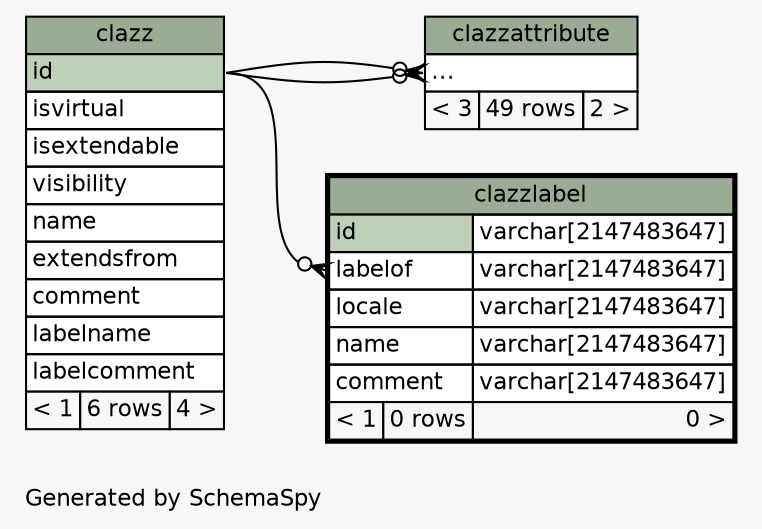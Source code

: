 // dot 2.38.0 on Windows 10 10.0
// SchemaSpy rev 590
digraph "twoDegreesRelationshipsDiagram" {
  graph [
    rankdir="RL"
    bgcolor="#f7f7f7"
    label="\nGenerated by SchemaSpy"
    labeljust="l"
    nodesep="0.18"
    ranksep="0.46"
    fontname="Helvetica"
    fontsize="11"
  ];
  node [
    fontname="Helvetica"
    fontsize="11"
    shape="plaintext"
  ];
  edge [
    arrowsize="0.8"
  ];
  "clazzattribute":"elipses":w -> "clazz":"id":e [arrowhead=none dir=back arrowtail=crowodot];
  "clazzattribute":"elipses":w -> "clazz":"id":e [arrowhead=none dir=back arrowtail=crowodot];
  "clazzlabel":"labelof":w -> "clazz":"id":e [arrowhead=none dir=back arrowtail=crowodot];
  "clazz" [
    label=<
    <TABLE BORDER="0" CELLBORDER="1" CELLSPACING="0" BGCOLOR="#ffffff">
      <TR><TD COLSPAN="3" BGCOLOR="#9bab96" ALIGN="CENTER">clazz</TD></TR>
      <TR><TD PORT="id" COLSPAN="3" BGCOLOR="#bed1b8" ALIGN="LEFT">id</TD></TR>
      <TR><TD PORT="isvirtual" COLSPAN="3" ALIGN="LEFT">isvirtual</TD></TR>
      <TR><TD PORT="isextendable" COLSPAN="3" ALIGN="LEFT">isextendable</TD></TR>
      <TR><TD PORT="visibility" COLSPAN="3" ALIGN="LEFT">visibility</TD></TR>
      <TR><TD PORT="name" COLSPAN="3" ALIGN="LEFT">name</TD></TR>
      <TR><TD PORT="extendsfrom" COLSPAN="3" ALIGN="LEFT">extendsfrom</TD></TR>
      <TR><TD PORT="comment" COLSPAN="3" ALIGN="LEFT">comment</TD></TR>
      <TR><TD PORT="labelname" COLSPAN="3" ALIGN="LEFT">labelname</TD></TR>
      <TR><TD PORT="labelcomment" COLSPAN="3" ALIGN="LEFT">labelcomment</TD></TR>
      <TR><TD ALIGN="LEFT" BGCOLOR="#f7f7f7">&lt; 1</TD><TD ALIGN="RIGHT" BGCOLOR="#f7f7f7">6 rows</TD><TD ALIGN="RIGHT" BGCOLOR="#f7f7f7">4 &gt;</TD></TR>
    </TABLE>>
    URL="clazz.html"
    tooltip="clazz"
  ];
  "clazzattribute" [
    label=<
    <TABLE BORDER="0" CELLBORDER="1" CELLSPACING="0" BGCOLOR="#ffffff">
      <TR><TD COLSPAN="3" BGCOLOR="#9bab96" ALIGN="CENTER">clazzattribute</TD></TR>
      <TR><TD PORT="elipses" COLSPAN="3" ALIGN="LEFT">...</TD></TR>
      <TR><TD ALIGN="LEFT" BGCOLOR="#f7f7f7">&lt; 3</TD><TD ALIGN="RIGHT" BGCOLOR="#f7f7f7">49 rows</TD><TD ALIGN="RIGHT" BGCOLOR="#f7f7f7">2 &gt;</TD></TR>
    </TABLE>>
    URL="clazzattribute.html"
    tooltip="clazzattribute"
  ];
  "clazzlabel" [
    label=<
    <TABLE BORDER="2" CELLBORDER="1" CELLSPACING="0" BGCOLOR="#ffffff">
      <TR><TD COLSPAN="3" BGCOLOR="#9bab96" ALIGN="CENTER">clazzlabel</TD></TR>
      <TR><TD PORT="id" COLSPAN="2" BGCOLOR="#bed1b8" ALIGN="LEFT">id</TD><TD PORT="id.type" ALIGN="LEFT">varchar[2147483647]</TD></TR>
      <TR><TD PORT="labelof" COLSPAN="2" ALIGN="LEFT">labelof</TD><TD PORT="labelof.type" ALIGN="LEFT">varchar[2147483647]</TD></TR>
      <TR><TD PORT="locale" COLSPAN="2" ALIGN="LEFT">locale</TD><TD PORT="locale.type" ALIGN="LEFT">varchar[2147483647]</TD></TR>
      <TR><TD PORT="name" COLSPAN="2" ALIGN="LEFT">name</TD><TD PORT="name.type" ALIGN="LEFT">varchar[2147483647]</TD></TR>
      <TR><TD PORT="comment" COLSPAN="2" ALIGN="LEFT">comment</TD><TD PORT="comment.type" ALIGN="LEFT">varchar[2147483647]</TD></TR>
      <TR><TD ALIGN="LEFT" BGCOLOR="#f7f7f7">&lt; 1</TD><TD ALIGN="RIGHT" BGCOLOR="#f7f7f7">0 rows</TD><TD ALIGN="RIGHT" BGCOLOR="#f7f7f7">0 &gt;</TD></TR>
    </TABLE>>
    URL="clazzlabel.html"
    tooltip="clazzlabel"
  ];
}
